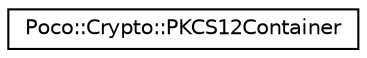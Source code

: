 digraph "Graphical Class Hierarchy"
{
 // LATEX_PDF_SIZE
  edge [fontname="Helvetica",fontsize="10",labelfontname="Helvetica",labelfontsize="10"];
  node [fontname="Helvetica",fontsize="10",shape=record];
  rankdir="LR";
  Node0 [label="Poco::Crypto::PKCS12Container",height=0.2,width=0.4,color="black", fillcolor="white", style="filled",URL="$classPoco_1_1Crypto_1_1PKCS12Container.html",tooltip="This class implements PKCS#12 container functionality."];
}
